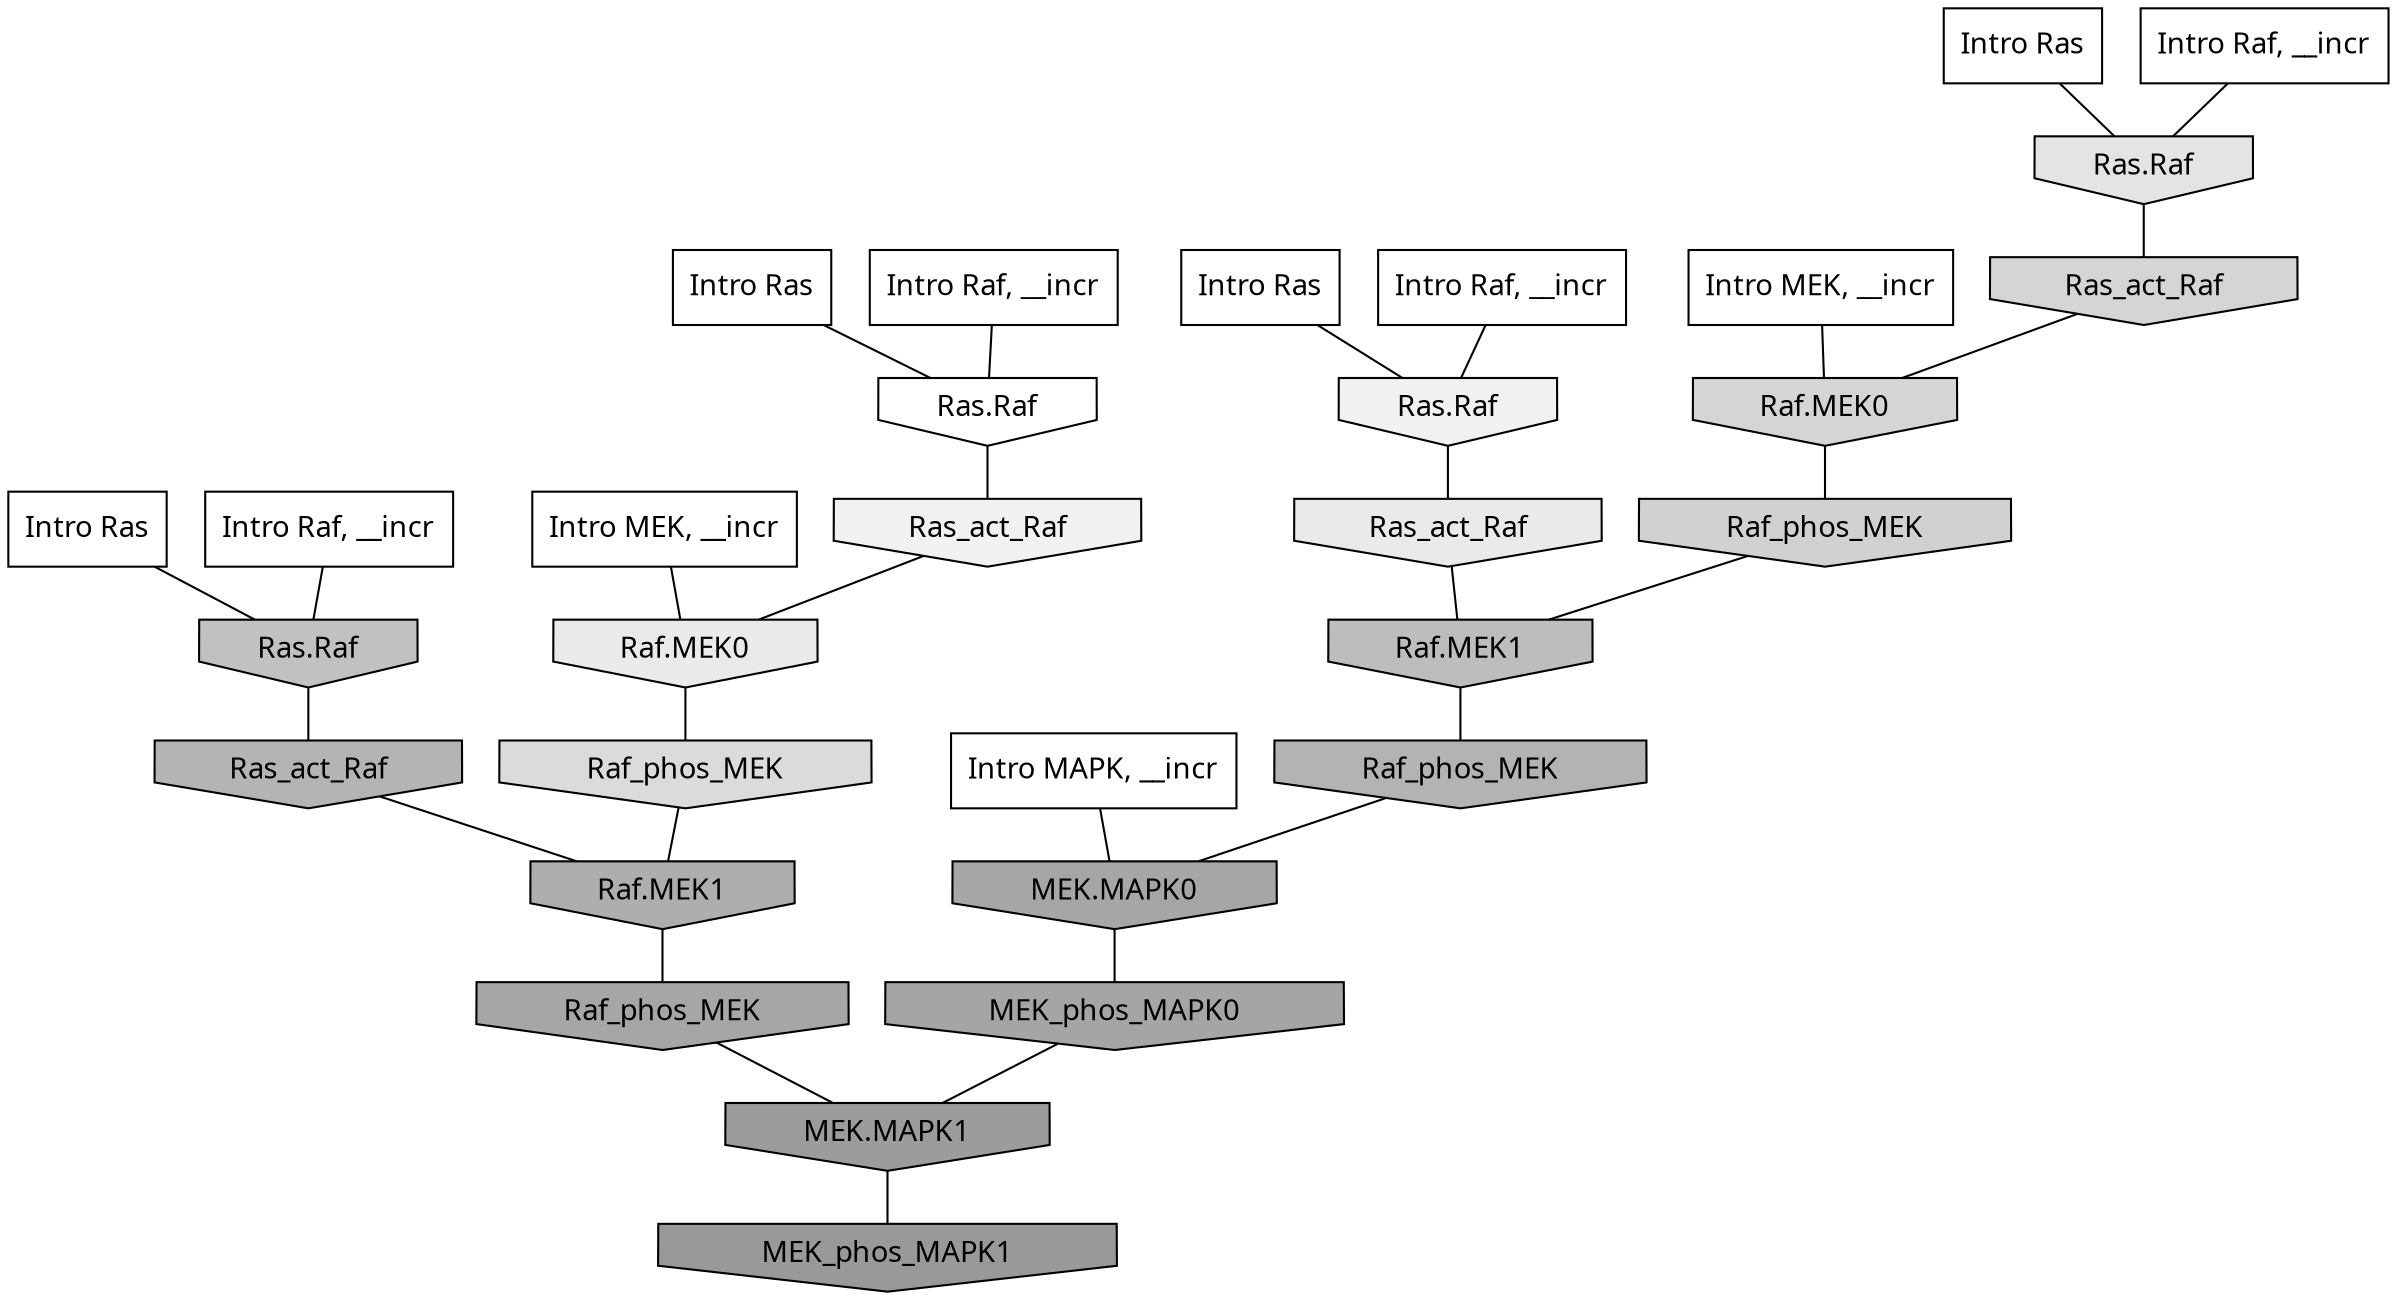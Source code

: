 digraph G{
  rankdir="TB";
  ranksep=0.30;
  node [fontname="CMU Serif"];
  edge [fontname="CMU Serif"];
  
  36 [label="Intro Ras", shape=rectangle, style=filled, fillcolor="0.000 0.000 1.000"]
  
  74 [label="Intro Ras", shape=rectangle, style=filled, fillcolor="0.000 0.000 1.000"]
  
  78 [label="Intro Ras", shape=rectangle, style=filled, fillcolor="0.000 0.000 1.000"]
  
  84 [label="Intro Ras", shape=rectangle, style=filled, fillcolor="0.000 0.000 1.000"]
  
  602 [label="Intro Raf, __incr", shape=rectangle, style=filled, fillcolor="0.000 0.000 1.000"]
  
  764 [label="Intro Raf, __incr", shape=rectangle, style=filled, fillcolor="0.000 0.000 1.000"]
  
  1051 [label="Intro Raf, __incr", shape=rectangle, style=filled, fillcolor="0.000 0.000 1.000"]
  
  1052 [label="Intro Raf, __incr", shape=rectangle, style=filled, fillcolor="0.000 0.000 1.000"]
  
  1197 [label="Intro MEK, __incr", shape=rectangle, style=filled, fillcolor="0.000 0.000 1.000"]
  
  1480 [label="Intro MEK, __incr", shape=rectangle, style=filled, fillcolor="0.000 0.000 1.000"]
  
  2422 [label="Intro MAPK, __incr", shape=rectangle, style=filled, fillcolor="0.000 0.000 1.000"]
  
  3272 [label="Ras.Raf", shape=invhouse, style=filled, fillcolor="0.000 0.000 1.000"]
  
  3713 [label="Ras.Raf", shape=invhouse, style=filled, fillcolor="0.000 0.000 0.943"]
  
  3725 [label="Ras_act_Raf", shape=invhouse, style=filled, fillcolor="0.000 0.000 0.942"]
  
  4100 [label="Raf.MEK0", shape=invhouse, style=filled, fillcolor="0.000 0.000 0.915"]
  
  4102 [label="Ras_act_Raf", shape=invhouse, style=filled, fillcolor="0.000 0.000 0.915"]
  
  4447 [label="Ras.Raf", shape=invhouse, style=filled, fillcolor="0.000 0.000 0.891"]
  
  4961 [label="Raf_phos_MEK", shape=invhouse, style=filled, fillcolor="0.000 0.000 0.857"]
  
  5391 [label="Ras_act_Raf", shape=invhouse, style=filled, fillcolor="0.000 0.000 0.833"]
  
  5393 [label="Raf.MEK0", shape=invhouse, style=filled, fillcolor="0.000 0.000 0.833"]
  
  5564 [label="Raf_phos_MEK", shape=invhouse, style=filled, fillcolor="0.000 0.000 0.819"]
  
  6926 [label="Ras.Raf", shape=invhouse, style=filled, fillcolor="0.000 0.000 0.757"]
  
  7445 [label="Raf.MEK1", shape=invhouse, style=filled, fillcolor="0.000 0.000 0.739"]
  
  8463 [label="Ras_act_Raf", shape=invhouse, style=filled, fillcolor="0.000 0.000 0.707"]
  
  8631 [label="Raf_phos_MEK", shape=invhouse, style=filled, fillcolor="0.000 0.000 0.701"]
  
  9319 [label="Raf.MEK1", shape=invhouse, style=filled, fillcolor="0.000 0.000 0.681"]
  
  10714 [label="Raf_phos_MEK", shape=invhouse, style=filled, fillcolor="0.000 0.000 0.650"]
  
  10777 [label="MEK.MAPK0", shape=invhouse, style=filled, fillcolor="0.000 0.000 0.649"]
  
  10837 [label="MEK_phos_MAPK0", shape=invhouse, style=filled, fillcolor="0.000 0.000 0.648"]
  
  12773 [label="MEK.MAPK1", shape=invhouse, style=filled, fillcolor="0.000 0.000 0.613"]
  
  13523 [label="MEK_phos_MAPK1", shape=invhouse, style=filled, fillcolor="0.000 0.000 0.600"]
  
  
  12773 -> 13523 [dir=none, color="0.000 0.000 0.000"] 
  10837 -> 12773 [dir=none, color="0.000 0.000 0.000"] 
  10777 -> 10837 [dir=none, color="0.000 0.000 0.000"] 
  10714 -> 12773 [dir=none, color="0.000 0.000 0.000"] 
  9319 -> 10714 [dir=none, color="0.000 0.000 0.000"] 
  8631 -> 10777 [dir=none, color="0.000 0.000 0.000"] 
  8463 -> 9319 [dir=none, color="0.000 0.000 0.000"] 
  7445 -> 8631 [dir=none, color="0.000 0.000 0.000"] 
  6926 -> 8463 [dir=none, color="0.000 0.000 0.000"] 
  5564 -> 7445 [dir=none, color="0.000 0.000 0.000"] 
  5393 -> 5564 [dir=none, color="0.000 0.000 0.000"] 
  5391 -> 5393 [dir=none, color="0.000 0.000 0.000"] 
  4961 -> 9319 [dir=none, color="0.000 0.000 0.000"] 
  4447 -> 5391 [dir=none, color="0.000 0.000 0.000"] 
  4102 -> 7445 [dir=none, color="0.000 0.000 0.000"] 
  4100 -> 4961 [dir=none, color="0.000 0.000 0.000"] 
  3725 -> 4100 [dir=none, color="0.000 0.000 0.000"] 
  3713 -> 4102 [dir=none, color="0.000 0.000 0.000"] 
  3272 -> 3725 [dir=none, color="0.000 0.000 0.000"] 
  2422 -> 10777 [dir=none, color="0.000 0.000 0.000"] 
  1480 -> 4100 [dir=none, color="0.000 0.000 0.000"] 
  1197 -> 5393 [dir=none, color="0.000 0.000 0.000"] 
  1052 -> 3713 [dir=none, color="0.000 0.000 0.000"] 
  1051 -> 4447 [dir=none, color="0.000 0.000 0.000"] 
  764 -> 6926 [dir=none, color="0.000 0.000 0.000"] 
  602 -> 3272 [dir=none, color="0.000 0.000 0.000"] 
  84 -> 4447 [dir=none, color="0.000 0.000 0.000"] 
  78 -> 3713 [dir=none, color="0.000 0.000 0.000"] 
  74 -> 3272 [dir=none, color="0.000 0.000 0.000"] 
  36 -> 6926 [dir=none, color="0.000 0.000 0.000"] 
  
  }
